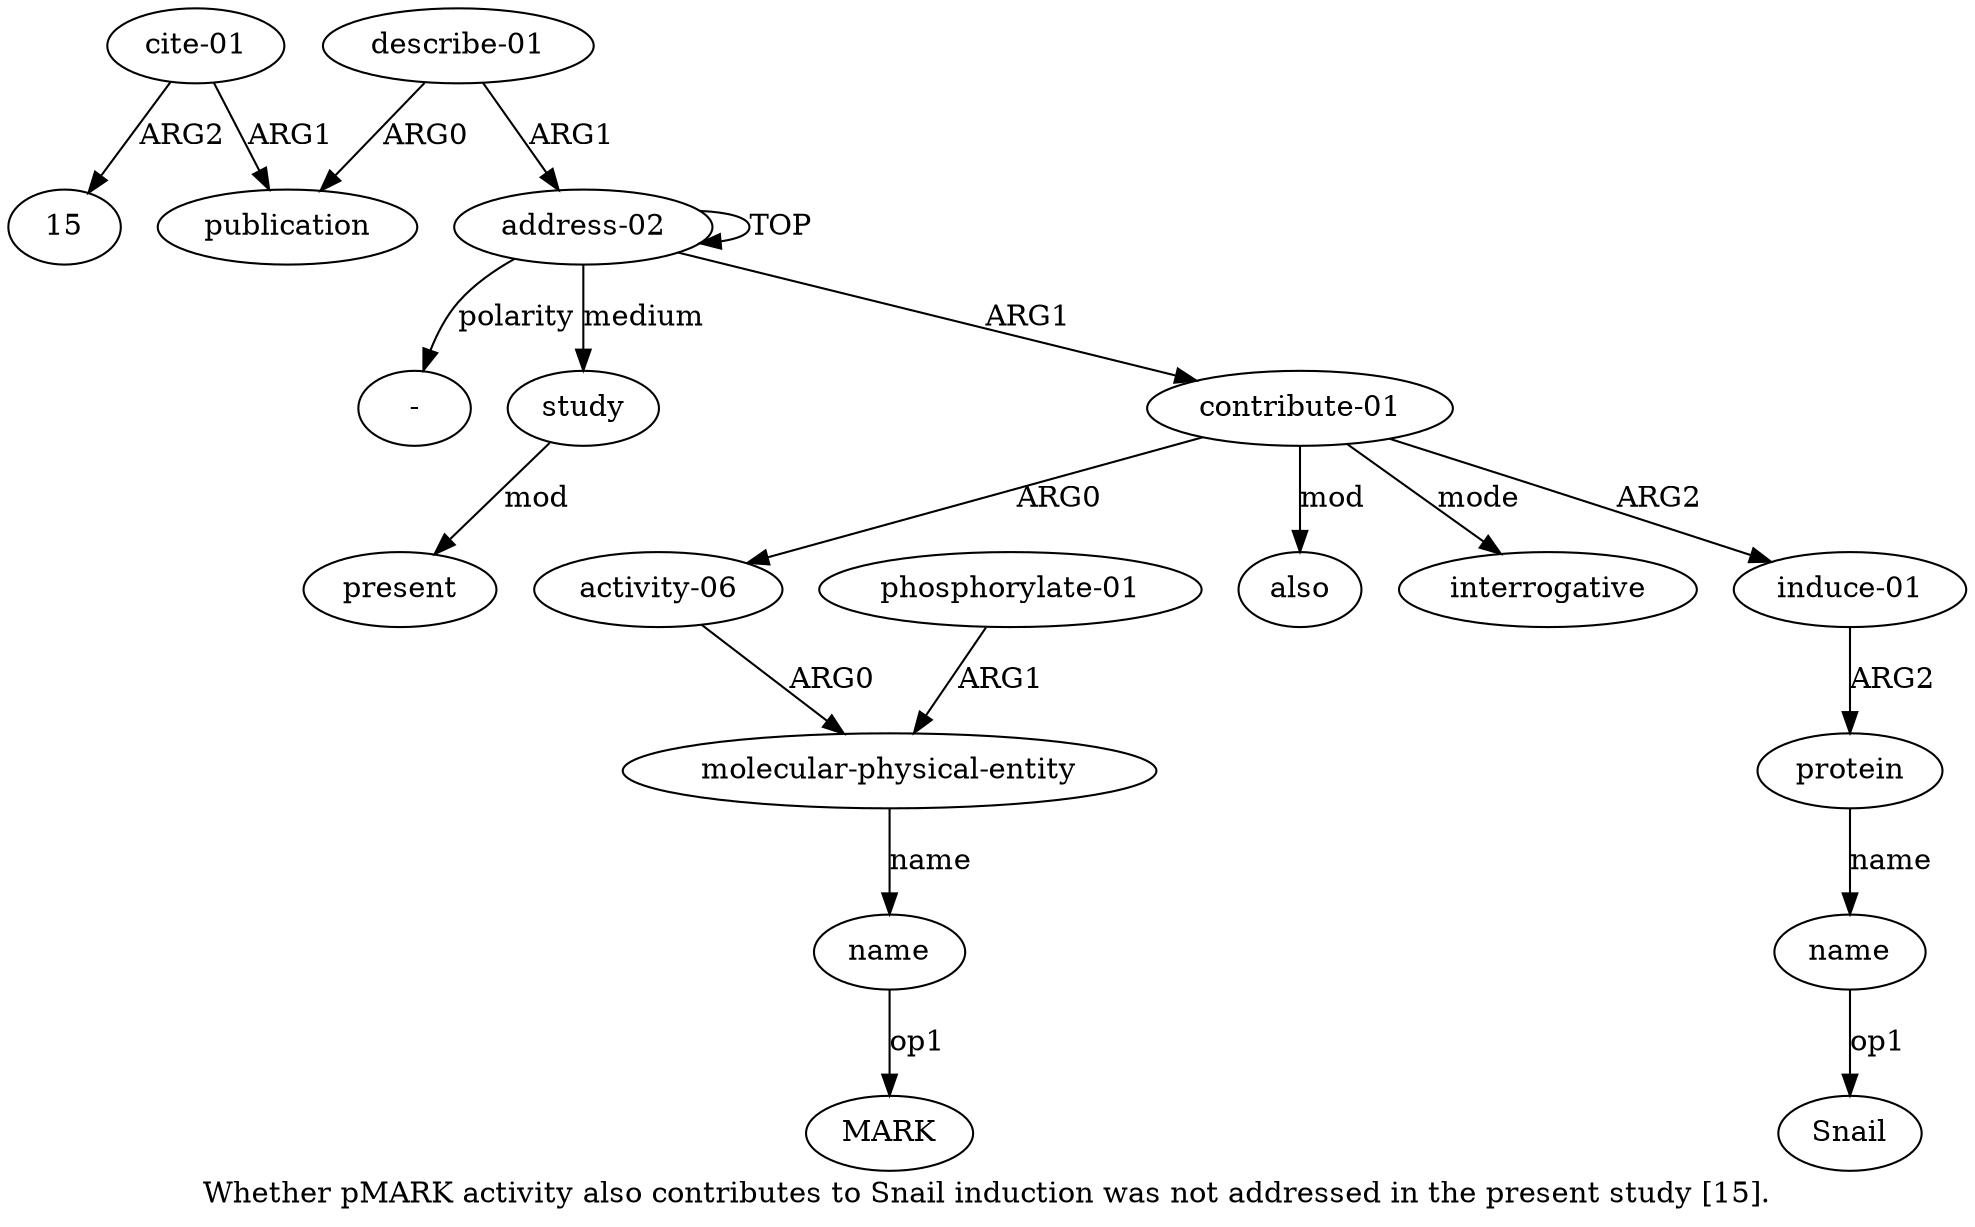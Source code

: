 digraph  {
	graph [label="Whether pMARK activity also contributes to Snail induction was not addressed in the present study [15]."];
	node [label="\N"];
	a14	 [color=black,
		gold_ind=14,
		gold_label="cite-01",
		label="cite-01",
		test_ind=14,
		test_label="cite-01"];
	a13	 [color=black,
		gold_ind=13,
		gold_label=publication,
		label=publication,
		test_ind=13,
		test_label=publication];
	a14 -> a13 [key=0,
	color=black,
	gold_label=ARG1,
	label=ARG1,
	test_label=ARG1];
"a14 15" [color=black,
	gold_ind=-1,
	gold_label=15,
	label=15,
	test_ind=-1,
	test_label=15];
a14 -> "a14 15" [key=0,
color=black,
gold_label=ARG2,
label=ARG2,
test_label=ARG2];
"a0 -" [color=black,
gold_ind=-1,
gold_label="-",
label="-",
test_ind=-1,
test_label="-"];
a11 [color=black,
gold_ind=11,
gold_label=present,
label=present,
test_ind=11,
test_label=present];
a10 [color=black,
gold_ind=10,
gold_label=study,
label=study,
test_ind=10,
test_label=study];
a10 -> a11 [key=0,
color=black,
gold_label=mod,
label=mod,
test_label=mod];
a12 [color=black,
gold_ind=12,
gold_label="describe-01",
label="describe-01",
test_ind=12,
test_label="describe-01"];
a12 -> a13 [key=0,
color=black,
gold_label=ARG0,
label=ARG0,
test_label=ARG0];
a0 [color=black,
gold_ind=0,
gold_label="address-02",
label="address-02",
test_ind=0,
test_label="address-02"];
a12 -> a0 [key=0,
color=black,
gold_label=ARG1,
label=ARG1,
test_label=ARG1];
"a1 interrogative" [color=black,
gold_ind=-1,
gold_label=interrogative,
label=interrogative,
test_ind=-1,
test_label=interrogative];
"a4 MARK" [color=black,
gold_ind=-1,
gold_label=MARK,
label=MARK,
test_ind=-1,
test_label=MARK];
a1 [color=black,
gold_ind=1,
gold_label="contribute-01",
label="contribute-01",
test_ind=1,
test_label="contribute-01"];
a1 -> "a1 interrogative" [key=0,
color=black,
gold_label=mode,
label=mode,
test_label=mode];
a2 [color=black,
gold_ind=2,
gold_label="activity-06",
label="activity-06",
test_ind=2,
test_label="activity-06"];
a1 -> a2 [key=0,
color=black,
gold_label=ARG0,
label=ARG0,
test_label=ARG0];
a6 [color=black,
gold_ind=6,
gold_label="induce-01",
label="induce-01",
test_ind=6,
test_label="induce-01"];
a1 -> a6 [key=0,
color=black,
gold_label=ARG2,
label=ARG2,
test_label=ARG2];
a9 [color=black,
gold_ind=9,
gold_label=also,
label=also,
test_ind=9,
test_label=also];
a1 -> a9 [key=0,
color=black,
gold_label=mod,
label=mod,
test_label=mod];
a0 -> "a0 -" [key=0,
color=black,
gold_label=polarity,
label=polarity,
test_label=polarity];
a0 -> a10 [key=0,
color=black,
gold_label=medium,
label=medium,
test_label=medium];
a0 -> a1 [key=0,
color=black,
gold_label=ARG1,
label=ARG1,
test_label=ARG1];
a0 -> a0 [key=0,
color=black,
gold_label=TOP,
label=TOP,
test_label=TOP];
a3 [color=black,
gold_ind=3,
gold_label="molecular-physical-entity",
label="molecular-physical-entity",
test_ind=3,
test_label="molecular-physical-entity"];
a4 [color=black,
gold_ind=4,
gold_label=name,
label=name,
test_ind=4,
test_label=name];
a3 -> a4 [key=0,
color=black,
gold_label=name,
label=name,
test_label=name];
a2 -> a3 [key=0,
color=black,
gold_label=ARG0,
label=ARG0,
test_label=ARG0];
a5 [color=black,
gold_ind=5,
gold_label="phosphorylate-01",
label="phosphorylate-01",
test_ind=5,
test_label="phosphorylate-01"];
a5 -> a3 [key=0,
color=black,
gold_label=ARG1,
label=ARG1,
test_label=ARG1];
a4 -> "a4 MARK" [key=0,
color=black,
gold_label=op1,
label=op1,
test_label=op1];
a7 [color=black,
gold_ind=7,
gold_label=protein,
label=protein,
test_ind=7,
test_label=protein];
a8 [color=black,
gold_ind=8,
gold_label=name,
label=name,
test_ind=8,
test_label=name];
a7 -> a8 [key=0,
color=black,
gold_label=name,
label=name,
test_label=name];
a6 -> a7 [key=0,
color=black,
gold_label=ARG2,
label=ARG2,
test_label=ARG2];
"a8 Snail" [color=black,
gold_ind=-1,
gold_label=Snail,
label=Snail,
test_ind=-1,
test_label=Snail];
a8 -> "a8 Snail" [key=0,
color=black,
gold_label=op1,
label=op1,
test_label=op1];
}
